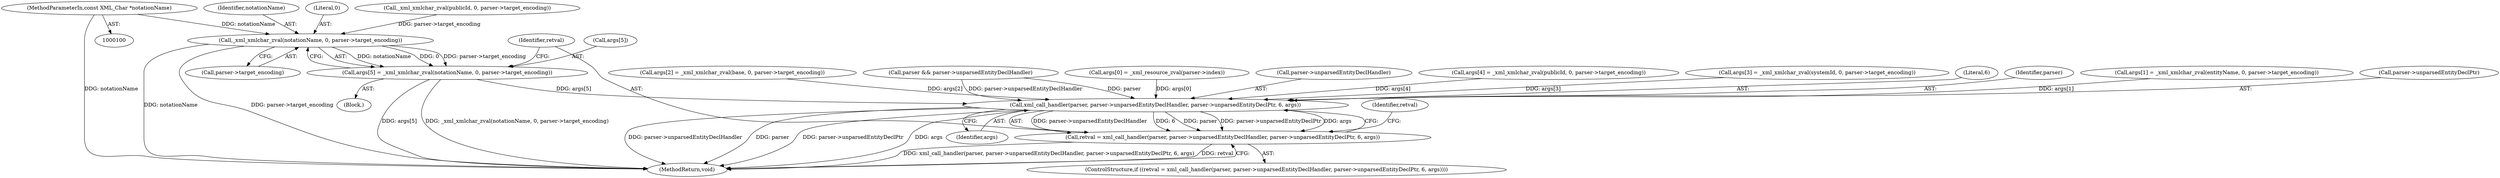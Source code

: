 digraph "0_php_dccda88f27a084bcbbb30198ace12b4e7ae961cc_7@pointer" {
"1000106" [label="(MethodParameterIn,const XML_Char *notationName)"];
"1000175" [label="(Call,_xml_xmlchar_zval(notationName, 0, parser->target_encoding))"];
"1000171" [label="(Call,args[5] = _xml_xmlchar_zval(notationName, 0, parser->target_encoding))"];
"1000184" [label="(Call,xml_call_handler(parser, parser->unparsedEntityDeclHandler, parser->unparsedEntityDeclPtr, 6, args))"];
"1000182" [label="(Call,retval = xml_call_handler(parser, parser->unparsedEntityDeclHandler, parser->unparsedEntityDeclPtr, 6, args))"];
"1000175" [label="(Call,_xml_xmlchar_zval(notationName, 0, parser->target_encoding))"];
"1000141" [label="(Call,args[2] = _xml_xmlchar_zval(base, 0, parser->target_encoding))"];
"1000183" [label="(Identifier,retval)"];
"1000115" [label="(Call,parser && parser->unparsedEntityDeclHandler)"];
"1000123" [label="(Call,args[0] = _xml_resource_zval(parser->index))"];
"1000186" [label="(Call,parser->unparsedEntityDeclHandler)"];
"1000161" [label="(Call,args[4] = _xml_xmlchar_zval(publicId, 0, parser->target_encoding))"];
"1000176" [label="(Identifier,notationName)"];
"1000177" [label="(Literal,0)"];
"1000151" [label="(Call,args[3] = _xml_xmlchar_zval(systemId, 0, parser->target_encoding))"];
"1000192" [label="(Literal,6)"];
"1000106" [label="(MethodParameterIn,const XML_Char *notationName)"];
"1000185" [label="(Identifier,parser)"];
"1000165" [label="(Call,_xml_xmlchar_zval(publicId, 0, parser->target_encoding))"];
"1000131" [label="(Call,args[1] = _xml_xmlchar_zval(entityName, 0, parser->target_encoding))"];
"1000198" [label="(MethodReturn,void)"];
"1000197" [label="(Identifier,retval)"];
"1000184" [label="(Call,xml_call_handler(parser, parser->unparsedEntityDeclHandler, parser->unparsedEntityDeclPtr, 6, args))"];
"1000193" [label="(Identifier,args)"];
"1000189" [label="(Call,parser->unparsedEntityDeclPtr)"];
"1000178" [label="(Call,parser->target_encoding)"];
"1000120" [label="(Block,)"];
"1000171" [label="(Call,args[5] = _xml_xmlchar_zval(notationName, 0, parser->target_encoding))"];
"1000181" [label="(ControlStructure,if ((retval = xml_call_handler(parser, parser->unparsedEntityDeclHandler, parser->unparsedEntityDeclPtr, 6, args))))"];
"1000182" [label="(Call,retval = xml_call_handler(parser, parser->unparsedEntityDeclHandler, parser->unparsedEntityDeclPtr, 6, args))"];
"1000172" [label="(Call,args[5])"];
"1000106" -> "1000100"  [label="AST: "];
"1000106" -> "1000198"  [label="DDG: notationName"];
"1000106" -> "1000175"  [label="DDG: notationName"];
"1000175" -> "1000171"  [label="AST: "];
"1000175" -> "1000178"  [label="CFG: "];
"1000176" -> "1000175"  [label="AST: "];
"1000177" -> "1000175"  [label="AST: "];
"1000178" -> "1000175"  [label="AST: "];
"1000171" -> "1000175"  [label="CFG: "];
"1000175" -> "1000198"  [label="DDG: notationName"];
"1000175" -> "1000198"  [label="DDG: parser->target_encoding"];
"1000175" -> "1000171"  [label="DDG: notationName"];
"1000175" -> "1000171"  [label="DDG: 0"];
"1000175" -> "1000171"  [label="DDG: parser->target_encoding"];
"1000165" -> "1000175"  [label="DDG: parser->target_encoding"];
"1000171" -> "1000120"  [label="AST: "];
"1000172" -> "1000171"  [label="AST: "];
"1000183" -> "1000171"  [label="CFG: "];
"1000171" -> "1000198"  [label="DDG: args[5]"];
"1000171" -> "1000198"  [label="DDG: _xml_xmlchar_zval(notationName, 0, parser->target_encoding)"];
"1000171" -> "1000184"  [label="DDG: args[5]"];
"1000184" -> "1000182"  [label="AST: "];
"1000184" -> "1000193"  [label="CFG: "];
"1000185" -> "1000184"  [label="AST: "];
"1000186" -> "1000184"  [label="AST: "];
"1000189" -> "1000184"  [label="AST: "];
"1000192" -> "1000184"  [label="AST: "];
"1000193" -> "1000184"  [label="AST: "];
"1000182" -> "1000184"  [label="CFG: "];
"1000184" -> "1000198"  [label="DDG: parser->unparsedEntityDeclHandler"];
"1000184" -> "1000198"  [label="DDG: parser"];
"1000184" -> "1000198"  [label="DDG: parser->unparsedEntityDeclPtr"];
"1000184" -> "1000198"  [label="DDG: args"];
"1000184" -> "1000182"  [label="DDG: parser->unparsedEntityDeclHandler"];
"1000184" -> "1000182"  [label="DDG: 6"];
"1000184" -> "1000182"  [label="DDG: parser"];
"1000184" -> "1000182"  [label="DDG: parser->unparsedEntityDeclPtr"];
"1000184" -> "1000182"  [label="DDG: args"];
"1000115" -> "1000184"  [label="DDG: parser"];
"1000115" -> "1000184"  [label="DDG: parser->unparsedEntityDeclHandler"];
"1000131" -> "1000184"  [label="DDG: args[1]"];
"1000151" -> "1000184"  [label="DDG: args[3]"];
"1000161" -> "1000184"  [label="DDG: args[4]"];
"1000123" -> "1000184"  [label="DDG: args[0]"];
"1000141" -> "1000184"  [label="DDG: args[2]"];
"1000182" -> "1000181"  [label="AST: "];
"1000183" -> "1000182"  [label="AST: "];
"1000197" -> "1000182"  [label="CFG: "];
"1000198" -> "1000182"  [label="CFG: "];
"1000182" -> "1000198"  [label="DDG: xml_call_handler(parser, parser->unparsedEntityDeclHandler, parser->unparsedEntityDeclPtr, 6, args)"];
"1000182" -> "1000198"  [label="DDG: retval"];
}
